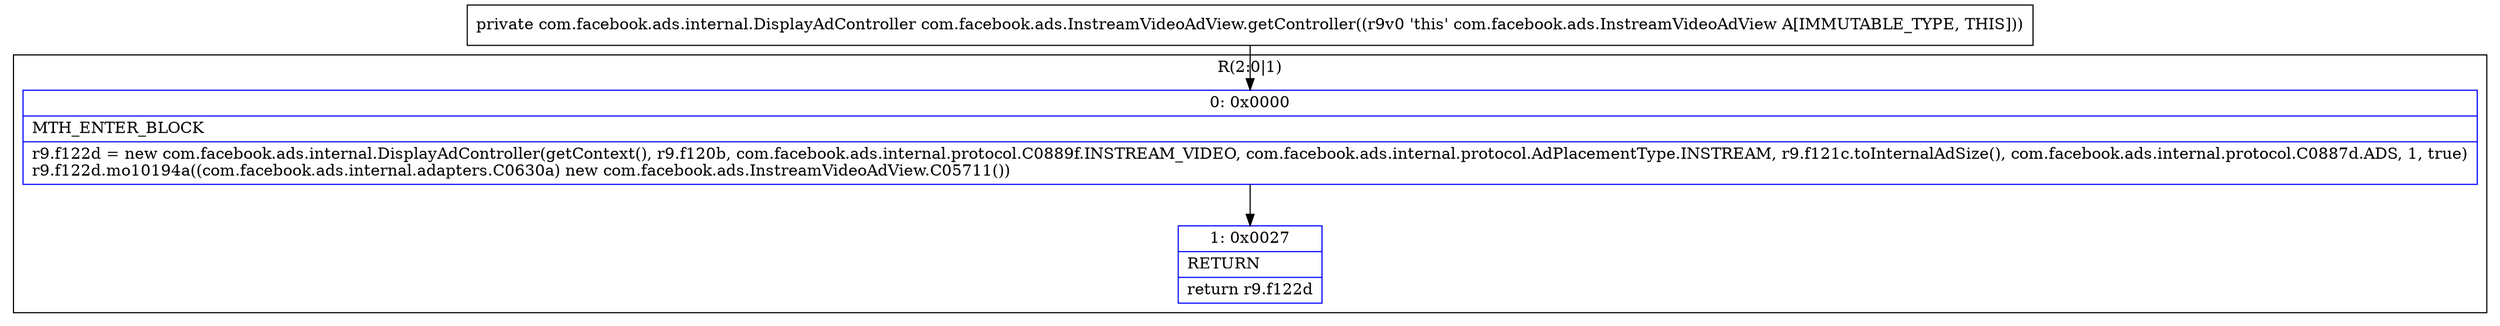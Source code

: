 digraph "CFG forcom.facebook.ads.InstreamVideoAdView.getController()Lcom\/facebook\/ads\/internal\/DisplayAdController;" {
subgraph cluster_Region_668186256 {
label = "R(2:0|1)";
node [shape=record,color=blue];
Node_0 [shape=record,label="{0\:\ 0x0000|MTH_ENTER_BLOCK\l|r9.f122d = new com.facebook.ads.internal.DisplayAdController(getContext(), r9.f120b, com.facebook.ads.internal.protocol.C0889f.INSTREAM_VIDEO, com.facebook.ads.internal.protocol.AdPlacementType.INSTREAM, r9.f121c.toInternalAdSize(), com.facebook.ads.internal.protocol.C0887d.ADS, 1, true)\lr9.f122d.mo10194a((com.facebook.ads.internal.adapters.C0630a) new com.facebook.ads.InstreamVideoAdView.C05711())\l}"];
Node_1 [shape=record,label="{1\:\ 0x0027|RETURN\l|return r9.f122d\l}"];
}
MethodNode[shape=record,label="{private com.facebook.ads.internal.DisplayAdController com.facebook.ads.InstreamVideoAdView.getController((r9v0 'this' com.facebook.ads.InstreamVideoAdView A[IMMUTABLE_TYPE, THIS])) }"];
MethodNode -> Node_0;
Node_0 -> Node_1;
}

